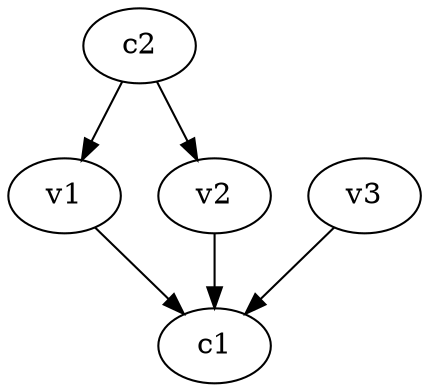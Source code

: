 strict digraph  {
c1;
c2;
v1;
v2;
v3;
c2 -> v1  [weight=1];
c2 -> v2  [weight=1];
v1 -> c1  [weight=1];
v2 -> c1  [weight=1];
v3 -> c1  [weight=1];
}
